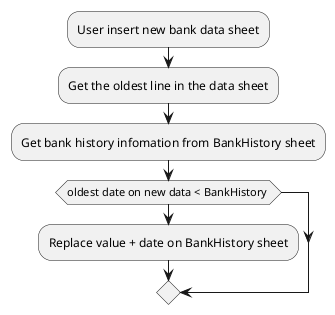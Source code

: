 @startuml
:User insert new bank data sheet;
:Get the oldest line in the data sheet;
:Get bank history infomation from BankHistory sheet;
if (oldest date on new data < BankHistory ) then
    :Replace value + date on BankHistory sheet;
endif
@enduml
